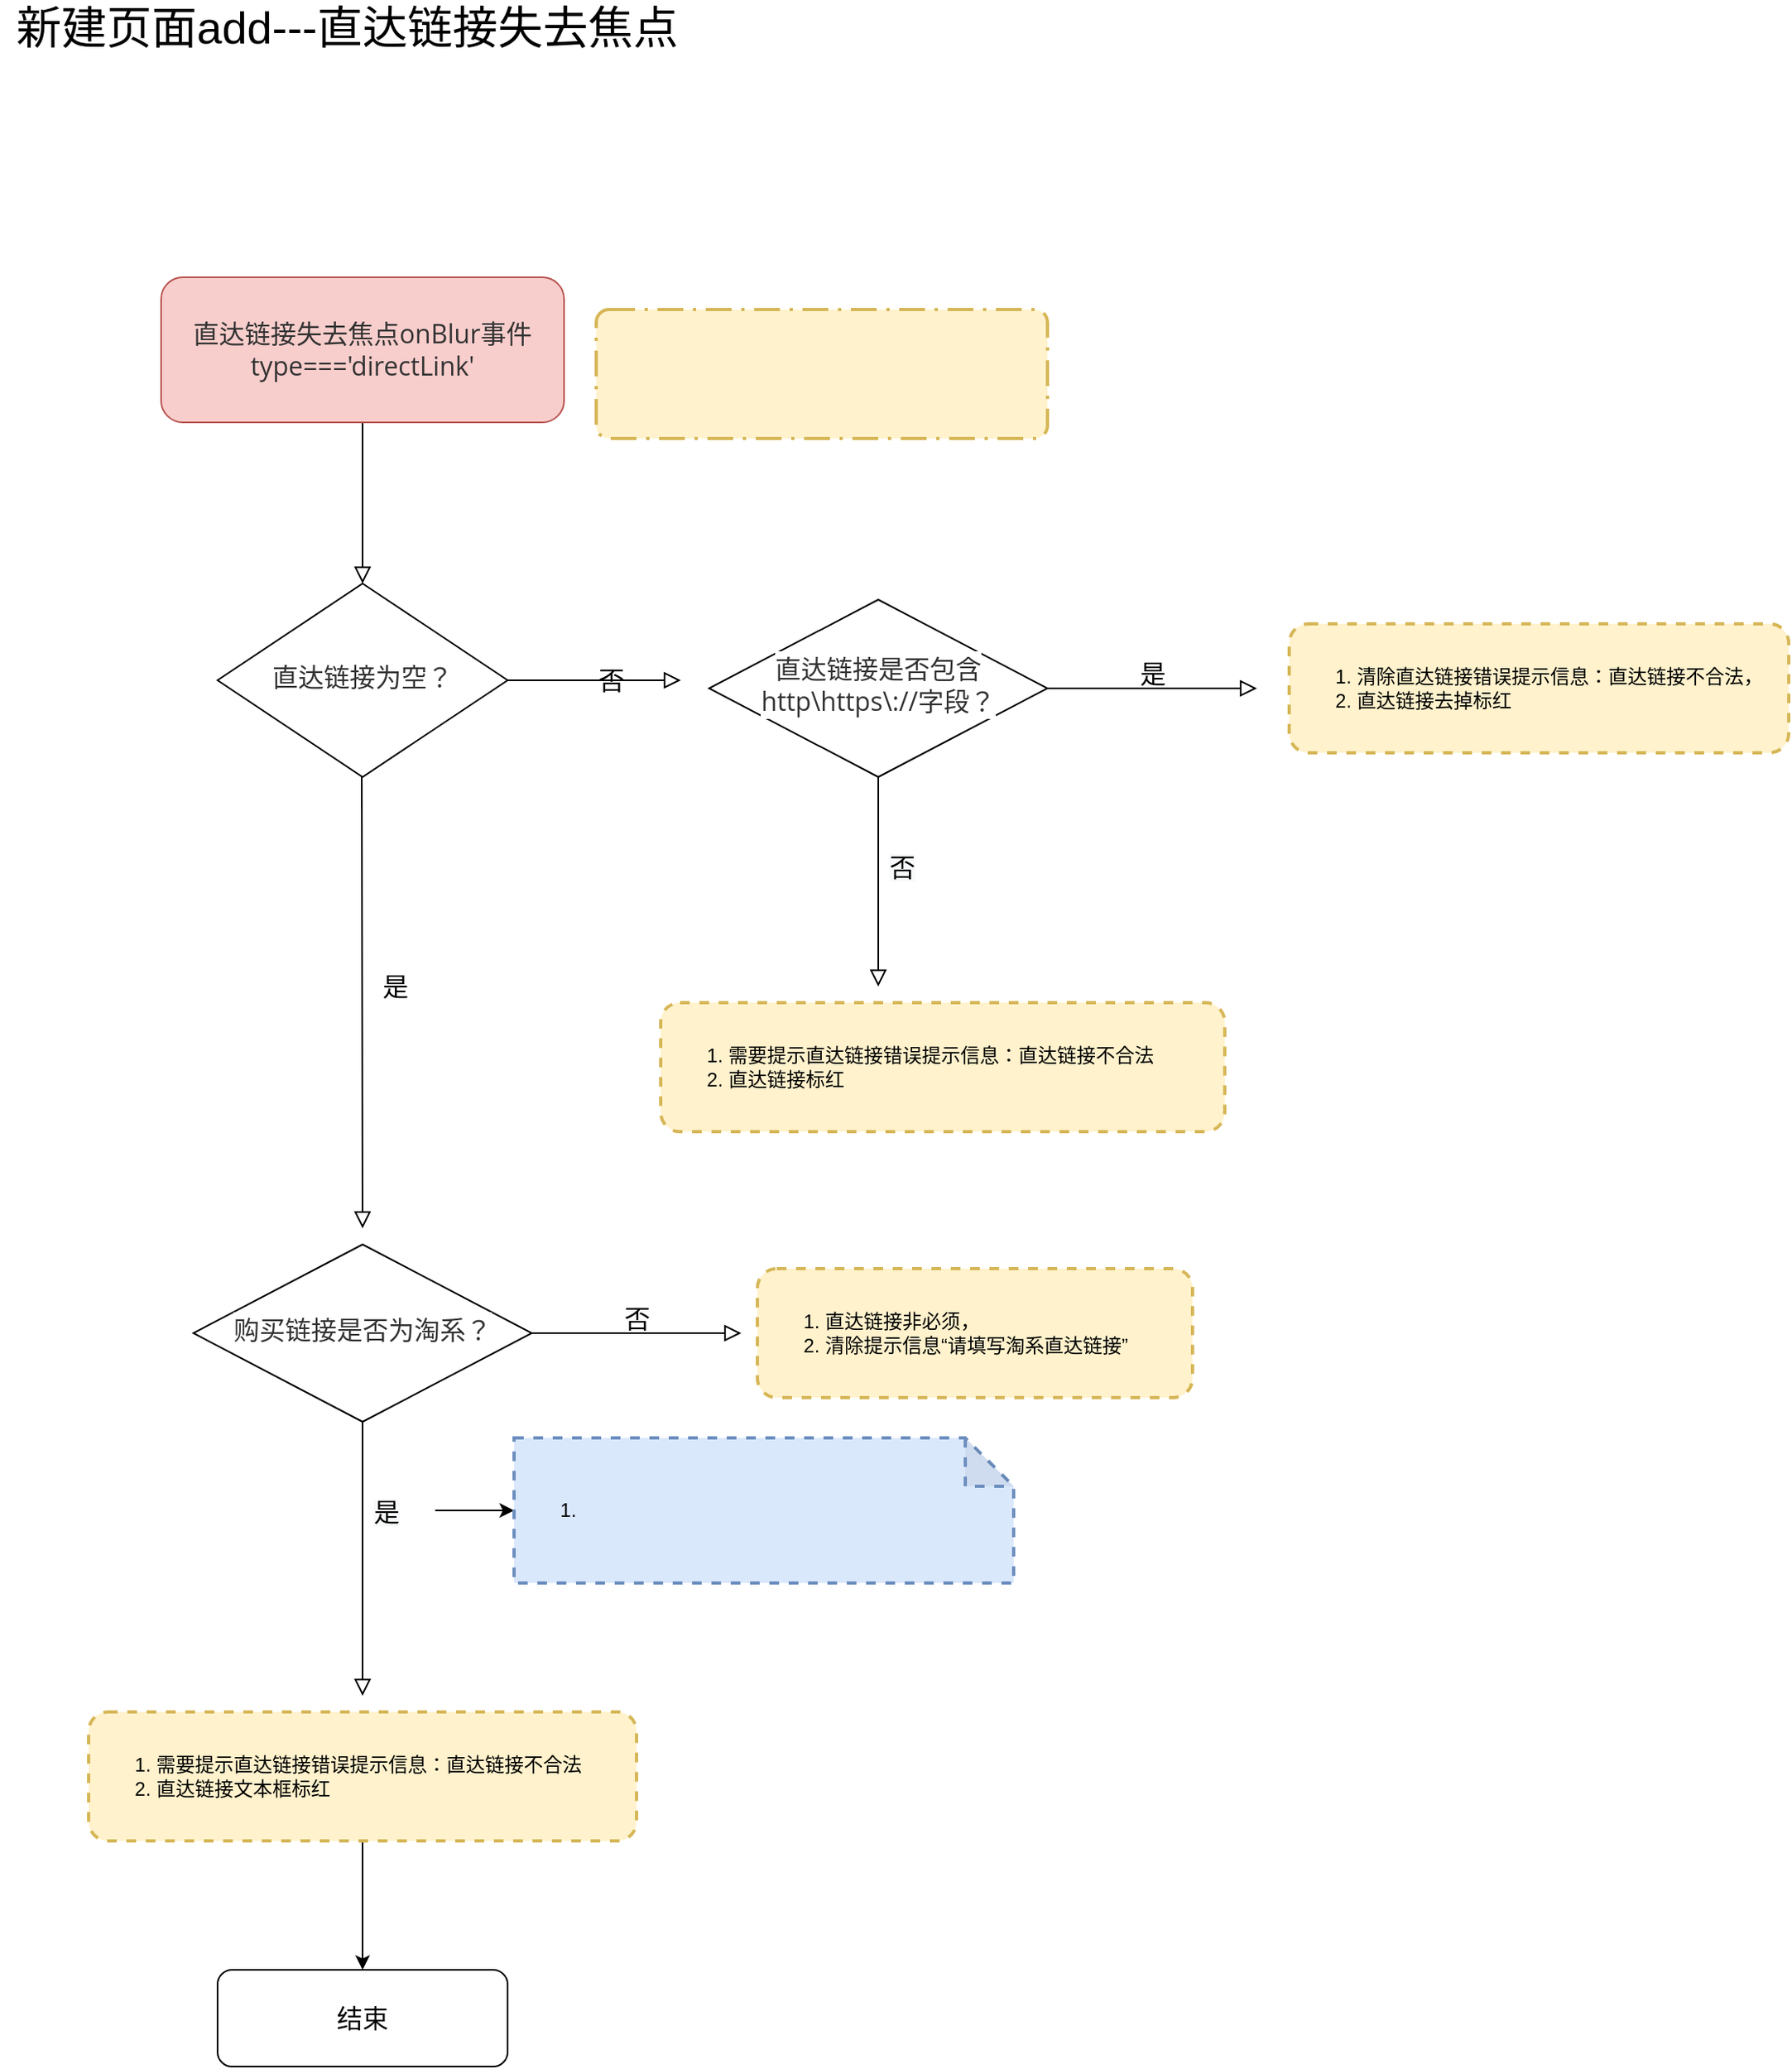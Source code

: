 <mxfile version="14.2.7" type="github">
  <diagram id="C5RBs43oDa-KdzZeNtuy" name="Page-1">
    <mxGraphModel dx="946" dy="1815" grid="1" gridSize="10" guides="1" tooltips="1" connect="1" arrows="1" fold="1" page="1" pageScale="1" pageWidth="827" pageHeight="1169" math="0" shadow="0">
      <root>
        <mxCell id="WIyWlLk6GJQsqaUBKTNV-0" />
        <mxCell id="WIyWlLk6GJQsqaUBKTNV-1" parent="WIyWlLk6GJQsqaUBKTNV-0" />
        <mxCell id="1KgCDlIMCz92837tF_z1-0" value="" style="rounded=0;html=1;jettySize=auto;orthogonalLoop=1;fontSize=11;endArrow=block;endFill=0;endSize=8;strokeWidth=1;shadow=0;labelBackgroundColor=none;edgeStyle=orthogonalEdgeStyle;" edge="1" parent="WIyWlLk6GJQsqaUBKTNV-1" source="1KgCDlIMCz92837tF_z1-1" target="1KgCDlIMCz92837tF_z1-4">
          <mxGeometry relative="1" as="geometry" />
        </mxCell>
        <mxCell id="1KgCDlIMCz92837tF_z1-1" value="&lt;font face=&quot;open sans, clear sans, helvetica neue, helvetica, arial, sans-serif&quot; color=&quot;#333333&quot;&gt;&lt;span style=&quot;font-size: 16px&quot;&gt;直达链接失去焦点onBlur事件&lt;/span&gt;&lt;span style=&quot;font-size: 16px&quot;&gt;type===&#39;directLink&lt;/span&gt;&lt;/font&gt;&lt;span style=&quot;font-size: 16px ; color: rgb(51 , 51 , 51) ; font-family: &amp;#34;open sans&amp;#34; , &amp;#34;clear sans&amp;#34; , &amp;#34;helvetica neue&amp;#34; , &amp;#34;helvetica&amp;#34; , &amp;#34;arial&amp;#34; , sans-serif&quot;&gt;&#39;&lt;/span&gt;" style="rounded=1;whiteSpace=wrap;html=1;fontSize=12;glass=0;strokeWidth=1;shadow=0;fillColor=#f8cecc;strokeColor=#b85450;" vertex="1" parent="WIyWlLk6GJQsqaUBKTNV-1">
          <mxGeometry x="120" y="10" width="250" height="90" as="geometry" />
        </mxCell>
        <mxCell id="1KgCDlIMCz92837tF_z1-3" value="&lt;font style=&quot;font-size: 16px&quot;&gt;否&lt;/font&gt;" style="edgeStyle=orthogonalEdgeStyle;rounded=0;html=1;jettySize=auto;orthogonalLoop=1;fontSize=11;endArrow=block;endFill=0;endSize=8;strokeWidth=1;shadow=0;labelBackgroundColor=none;" edge="1" parent="WIyWlLk6GJQsqaUBKTNV-1" source="1KgCDlIMCz92837tF_z1-4">
          <mxGeometry y="10" relative="1" as="geometry">
            <mxPoint as="offset" />
            <mxPoint x="442.5" y="260" as="targetPoint" />
          </mxGeometry>
        </mxCell>
        <mxCell id="1KgCDlIMCz92837tF_z1-4" value="&lt;span style=&quot;color: rgb(51 , 51 , 51) ; font-family: &amp;#34;open sans&amp;#34; , &amp;#34;clear sans&amp;#34; , &amp;#34;helvetica neue&amp;#34; , &amp;#34;helvetica&amp;#34; , &amp;#34;arial&amp;#34; , sans-serif ; font-size: 16px ; background-color: rgb(255 , 255 , 255)&quot;&gt;直达链接为空？&lt;/span&gt;" style="rhombus;whiteSpace=wrap;html=1;shadow=0;fontFamily=Helvetica;fontSize=12;align=center;strokeWidth=1;spacing=6;spacingTop=-4;" vertex="1" parent="WIyWlLk6GJQsqaUBKTNV-1">
          <mxGeometry x="155" y="200" width="180" height="120" as="geometry" />
        </mxCell>
        <mxCell id="1KgCDlIMCz92837tF_z1-9" value="&lt;font style=&quot;font-size: 28px&quot;&gt;新建页面add---直达链接失去焦点&lt;/font&gt;" style="text;html=1;align=center;verticalAlign=middle;resizable=0;points=[];autosize=1;" vertex="1" parent="WIyWlLk6GJQsqaUBKTNV-1">
          <mxGeometry x="20" y="-160" width="430" height="30" as="geometry" />
        </mxCell>
        <mxCell id="1KgCDlIMCz92837tF_z1-10" value="" style="rounded=1;arcSize=10;dashed=1;strokeColor=#d6b656;fillColor=#fff2cc;dashPattern=8 3 1 3;strokeWidth=2;align=left;spacingTop=1;spacingLeft=20;" vertex="1" parent="WIyWlLk6GJQsqaUBKTNV-1">
          <mxGeometry x="390" y="30" width="280" height="80" as="geometry" />
        </mxCell>
        <mxCell id="1KgCDlIMCz92837tF_z1-12" value="&lt;span style=&quot;color: rgb(51 , 51 , 51) ; font-family: &amp;#34;open sans&amp;#34; , &amp;#34;clear sans&amp;#34; , &amp;#34;helvetica neue&amp;#34; , &amp;#34;helvetica&amp;#34; , &amp;#34;arial&amp;#34; , sans-serif ; font-size: 16px ; background-color: rgb(255 , 255 , 255)&quot;&gt;购买链接是否为淘系？&lt;/span&gt;" style="rhombus;whiteSpace=wrap;html=1;shadow=0;fontFamily=Helvetica;fontSize=12;align=center;strokeWidth=1;spacing=6;spacingTop=-4;" vertex="1" parent="WIyWlLk6GJQsqaUBKTNV-1">
          <mxGeometry x="140" y="610" width="210" height="110" as="geometry" />
        </mxCell>
        <mxCell id="1KgCDlIMCz92837tF_z1-13" value="&lt;font style=&quot;font-size: 16px&quot;&gt;是&lt;/font&gt;" style="rounded=0;html=1;jettySize=auto;orthogonalLoop=1;fontSize=11;endArrow=block;endFill=0;endSize=8;strokeWidth=1;shadow=0;labelBackgroundColor=none;edgeStyle=orthogonalEdgeStyle;" edge="1" parent="WIyWlLk6GJQsqaUBKTNV-1">
          <mxGeometry y="20" relative="1" as="geometry">
            <mxPoint as="offset" />
            <mxPoint x="244.5" y="339.99" as="sourcePoint" />
            <mxPoint x="245" y="600" as="targetPoint" />
            <Array as="points">
              <mxPoint x="244.5" y="319.99" />
              <mxPoint x="244.5" y="319.99" />
            </Array>
          </mxGeometry>
        </mxCell>
        <mxCell id="1KgCDlIMCz92837tF_z1-14" value="&lt;span style=&quot;font-size: 16px&quot;&gt;否&lt;/span&gt;" style="edgeStyle=orthogonalEdgeStyle;rounded=0;html=1;jettySize=auto;orthogonalLoop=1;fontSize=11;endArrow=block;endFill=0;endSize=8;strokeWidth=1;shadow=0;labelBackgroundColor=none;" edge="1" parent="WIyWlLk6GJQsqaUBKTNV-1" source="1KgCDlIMCz92837tF_z1-12">
          <mxGeometry y="10" relative="1" as="geometry">
            <mxPoint as="offset" />
            <mxPoint x="480" y="665" as="targetPoint" />
          </mxGeometry>
        </mxCell>
        <mxCell id="1KgCDlIMCz92837tF_z1-15" value="" style="rounded=0;html=1;jettySize=auto;orthogonalLoop=1;fontSize=11;endArrow=block;endFill=0;endSize=8;strokeWidth=1;shadow=0;labelBackgroundColor=none;edgeStyle=orthogonalEdgeStyle;" edge="1" parent="WIyWlLk6GJQsqaUBKTNV-1">
          <mxGeometry relative="1" as="geometry">
            <mxPoint x="245" y="720" as="sourcePoint" />
            <mxPoint x="245" y="890" as="targetPoint" />
            <Array as="points">
              <mxPoint x="245" y="720" />
              <mxPoint x="245" y="880" />
            </Array>
          </mxGeometry>
        </mxCell>
        <mxCell id="1KgCDlIMCz92837tF_z1-16" value="&lt;blockquote style=&quot;margin: 0 0 0 40px ; border: none ; padding: 0px&quot;&gt;&lt;/blockquote&gt;&lt;blockquote style=&quot;margin: 0 0 0 40px ; border: none ; padding: 0px&quot;&gt;&lt;/blockquote&gt;&lt;blockquote style=&quot;margin: 0 0 0 40px ; border: none ; padding: 0px&quot;&gt;&lt;/blockquote&gt;&lt;div&gt;&lt;ol&gt;&lt;li&gt;直达链接非必须，&lt;/li&gt;&lt;li&gt;清除提示信息“请填写淘系直达链接”&lt;/li&gt;&lt;/ol&gt;&lt;/div&gt;&lt;blockquote style=&quot;margin: 0 0 0 40px ; border: none ; padding: 0px&quot;&gt;&lt;/blockquote&gt;&lt;blockquote style=&quot;margin: 0 0 0 40px ; border: none ; padding: 0px&quot;&gt;&lt;/blockquote&gt;&lt;blockquote style=&quot;margin: 0 0 0 40px ; border: none ; padding: 0px&quot;&gt;&lt;/blockquote&gt;" style="rounded=1;whiteSpace=wrap;html=1;fontSize=12;glass=0;strokeWidth=2;shadow=0;align=left;fillColor=#fff2cc;strokeColor=#d6b656;dashed=1;" vertex="1" parent="WIyWlLk6GJQsqaUBKTNV-1">
          <mxGeometry x="490" y="625" width="270" height="80" as="geometry" />
        </mxCell>
        <mxCell id="1KgCDlIMCz92837tF_z1-17" value="" style="edgeStyle=orthogonalEdgeStyle;rounded=0;orthogonalLoop=1;jettySize=auto;html=1;" edge="1" parent="WIyWlLk6GJQsqaUBKTNV-1" source="1KgCDlIMCz92837tF_z1-18" target="1KgCDlIMCz92837tF_z1-19">
          <mxGeometry relative="1" as="geometry" />
        </mxCell>
        <mxCell id="1KgCDlIMCz92837tF_z1-18" value="&lt;meta charset=&quot;utf-8&quot;&gt;&lt;span style=&quot;color: rgb(0, 0, 0); font-family: helvetica; font-size: 16px; font-style: normal; font-weight: 400; letter-spacing: normal; text-align: center; text-indent: 0px; text-transform: none; word-spacing: 0px; background-color: rgb(248, 249, 250); display: inline; float: none;&quot;&gt;是&lt;/span&gt;" style="text;whiteSpace=wrap;html=1;" vertex="1" parent="WIyWlLk6GJQsqaUBKTNV-1">
          <mxGeometry x="250" y="760" width="40" height="30" as="geometry" />
        </mxCell>
        <mxCell id="1KgCDlIMCz92837tF_z1-19" value="&lt;ol&gt;&lt;li&gt;&lt;br&gt;&lt;/li&gt;&lt;/ol&gt;" style="shape=note;whiteSpace=wrap;html=1;backgroundOutline=1;darkOpacity=0.05;dashed=1;strokeWidth=2;align=left;fillColor=#dae8fc;strokeColor=#6c8ebf;" vertex="1" parent="WIyWlLk6GJQsqaUBKTNV-1">
          <mxGeometry x="339" y="730" width="310" height="90" as="geometry" />
        </mxCell>
        <mxCell id="1KgCDlIMCz92837tF_z1-40" value="&lt;span style=&quot;color: rgb(51 , 51 , 51) ; font-family: &amp;#34;open sans&amp;#34; , &amp;#34;clear sans&amp;#34; , &amp;#34;helvetica neue&amp;#34; , &amp;#34;helvetica&amp;#34; , &amp;#34;arial&amp;#34; , sans-serif ; font-size: 16px ; background-color: rgb(255 , 255 , 255)&quot;&gt;直达链接是否包含http\https\://字段？&lt;/span&gt;" style="rhombus;whiteSpace=wrap;html=1;shadow=0;fontFamily=Helvetica;fontSize=12;align=center;strokeWidth=1;spacing=6;spacingTop=-4;" vertex="1" parent="WIyWlLk6GJQsqaUBKTNV-1">
          <mxGeometry x="460" y="210" width="210" height="110" as="geometry" />
        </mxCell>
        <mxCell id="1KgCDlIMCz92837tF_z1-41" value="&lt;span style=&quot;font-size: 16px&quot;&gt;是&lt;/span&gt;" style="edgeStyle=orthogonalEdgeStyle;rounded=0;html=1;jettySize=auto;orthogonalLoop=1;fontSize=11;endArrow=block;endFill=0;endSize=8;strokeWidth=1;shadow=0;labelBackgroundColor=none;" edge="1" parent="WIyWlLk6GJQsqaUBKTNV-1" source="1KgCDlIMCz92837tF_z1-40">
          <mxGeometry y="10" relative="1" as="geometry">
            <mxPoint as="offset" />
            <mxPoint x="800" y="265.0" as="targetPoint" />
          </mxGeometry>
        </mxCell>
        <mxCell id="1KgCDlIMCz92837tF_z1-42" value="&lt;span style=&quot;color: rgb(0 , 0 , 0) ; font-family: &amp;#34;helvetica&amp;#34; ; font-size: 16px ; font-style: normal ; font-weight: 400 ; letter-spacing: normal ; text-align: center ; text-indent: 0px ; text-transform: none ; word-spacing: 0px ; background-color: rgb(248 , 249 , 250) ; display: inline ; float: none&quot;&gt;否&lt;/span&gt;" style="text;whiteSpace=wrap;html=1;" vertex="1" parent="WIyWlLk6GJQsqaUBKTNV-1">
          <mxGeometry x="570" y="360" width="40" height="30" as="geometry" />
        </mxCell>
        <mxCell id="1KgCDlIMCz92837tF_z1-43" value="" style="rounded=0;html=1;jettySize=auto;orthogonalLoop=1;fontSize=11;endArrow=block;endFill=0;endSize=8;strokeWidth=1;shadow=0;labelBackgroundColor=none;edgeStyle=orthogonalEdgeStyle;" edge="1" parent="WIyWlLk6GJQsqaUBKTNV-1">
          <mxGeometry relative="1" as="geometry">
            <mxPoint x="565" y="320.0" as="sourcePoint" />
            <mxPoint x="565" y="450.0" as="targetPoint" />
          </mxGeometry>
        </mxCell>
        <mxCell id="1KgCDlIMCz92837tF_z1-44" value="&lt;blockquote style=&quot;margin: 0 0 0 40px ; border: none ; padding: 0px&quot;&gt;&lt;/blockquote&gt;&lt;blockquote style=&quot;margin: 0 0 0 40px ; border: none ; padding: 0px&quot;&gt;&lt;/blockquote&gt;&lt;blockquote style=&quot;margin: 0 0 0 40px ; border: none ; padding: 0px&quot;&gt;&lt;/blockquote&gt;&lt;div&gt;&lt;ol&gt;&lt;li&gt;清除直达链接错误提示信息：直达链接不合法，&lt;/li&gt;&lt;li&gt;直达链接去掉标红&lt;/li&gt;&lt;/ol&gt;&lt;/div&gt;&lt;blockquote style=&quot;margin: 0 0 0 40px ; border: none ; padding: 0px&quot;&gt;&lt;/blockquote&gt;&lt;blockquote style=&quot;margin: 0 0 0 40px ; border: none ; padding: 0px&quot;&gt;&lt;/blockquote&gt;&lt;blockquote style=&quot;margin: 0 0 0 40px ; border: none ; padding: 0px&quot;&gt;&lt;/blockquote&gt;" style="rounded=1;whiteSpace=wrap;html=1;fontSize=12;glass=0;strokeWidth=2;shadow=0;align=left;fillColor=#fff2cc;strokeColor=#d6b656;dashed=1;" vertex="1" parent="WIyWlLk6GJQsqaUBKTNV-1">
          <mxGeometry x="820" y="225" width="310" height="80" as="geometry" />
        </mxCell>
        <mxCell id="1KgCDlIMCz92837tF_z1-45" value="&lt;blockquote style=&quot;margin: 0 0 0 40px ; border: none ; padding: 0px&quot;&gt;&lt;/blockquote&gt;&lt;blockquote style=&quot;margin: 0 0 0 40px ; border: none ; padding: 0px&quot;&gt;&lt;/blockquote&gt;&lt;blockquote style=&quot;margin: 0 0 0 40px ; border: none ; padding: 0px&quot;&gt;&lt;/blockquote&gt;&lt;div&gt;&lt;ol&gt;&lt;li&gt;需要提示直达链接错误提示信息：直达链接不合法&lt;/li&gt;&lt;li&gt;直达链接标红&lt;br&gt;&lt;/li&gt;&lt;/ol&gt;&lt;/div&gt;&lt;blockquote style=&quot;margin: 0 0 0 40px ; border: none ; padding: 0px&quot;&gt;&lt;/blockquote&gt;&lt;blockquote style=&quot;margin: 0 0 0 40px ; border: none ; padding: 0px&quot;&gt;&lt;/blockquote&gt;&lt;blockquote style=&quot;margin: 0 0 0 40px ; border: none ; padding: 0px&quot;&gt;&lt;/blockquote&gt;" style="rounded=1;whiteSpace=wrap;html=1;fontSize=12;glass=0;strokeWidth=2;shadow=0;align=left;fillColor=#fff2cc;strokeColor=#d6b656;dashed=1;" vertex="1" parent="WIyWlLk6GJQsqaUBKTNV-1">
          <mxGeometry x="430" y="460" width="350" height="80" as="geometry" />
        </mxCell>
        <mxCell id="1KgCDlIMCz92837tF_z1-52" value="&lt;font style=&quot;font-size: 16px&quot;&gt;结束&lt;/font&gt;" style="rounded=1;whiteSpace=wrap;html=1;fontSize=12;glass=0;strokeWidth=1;shadow=0;" vertex="1" parent="WIyWlLk6GJQsqaUBKTNV-1">
          <mxGeometry x="155" y="1060" width="180" height="60" as="geometry" />
        </mxCell>
        <mxCell id="1KgCDlIMCz92837tF_z1-53" value="" style="edgeStyle=orthogonalEdgeStyle;rounded=0;orthogonalLoop=1;jettySize=auto;html=1;" edge="1" parent="WIyWlLk6GJQsqaUBKTNV-1" source="1KgCDlIMCz92837tF_z1-54" target="1KgCDlIMCz92837tF_z1-52">
          <mxGeometry relative="1" as="geometry" />
        </mxCell>
        <mxCell id="1KgCDlIMCz92837tF_z1-54" value="&lt;blockquote style=&quot;margin: 0 0 0 40px ; border: none ; padding: 0px&quot;&gt;&lt;/blockquote&gt;&lt;blockquote style=&quot;margin: 0 0 0 40px ; border: none ; padding: 0px&quot;&gt;&lt;/blockquote&gt;&lt;blockquote style=&quot;margin: 0 0 0 40px ; border: none ; padding: 0px&quot;&gt;&lt;/blockquote&gt;&lt;div&gt;&lt;div&gt;&lt;ol&gt;&lt;li&gt;需要提示直达链接错误提示信息：直达链接不合法&lt;/li&gt;&lt;li&gt;直达链接文本框标红&lt;/li&gt;&lt;/ol&gt;&lt;/div&gt;&lt;/div&gt;&lt;blockquote style=&quot;margin: 0 0 0 40px ; border: none ; padding: 0px&quot;&gt;&lt;/blockquote&gt;&lt;blockquote style=&quot;margin: 0 0 0 40px ; border: none ; padding: 0px&quot;&gt;&lt;/blockquote&gt;&lt;blockquote style=&quot;margin: 0 0 0 40px ; border: none ; padding: 0px&quot;&gt;&lt;/blockquote&gt;" style="rounded=1;whiteSpace=wrap;html=1;fontSize=12;glass=0;strokeWidth=2;shadow=0;align=left;fillColor=#fff2cc;strokeColor=#d6b656;dashed=1;" vertex="1" parent="WIyWlLk6GJQsqaUBKTNV-1">
          <mxGeometry x="75" y="900" width="340" height="80" as="geometry" />
        </mxCell>
      </root>
    </mxGraphModel>
  </diagram>
</mxfile>
